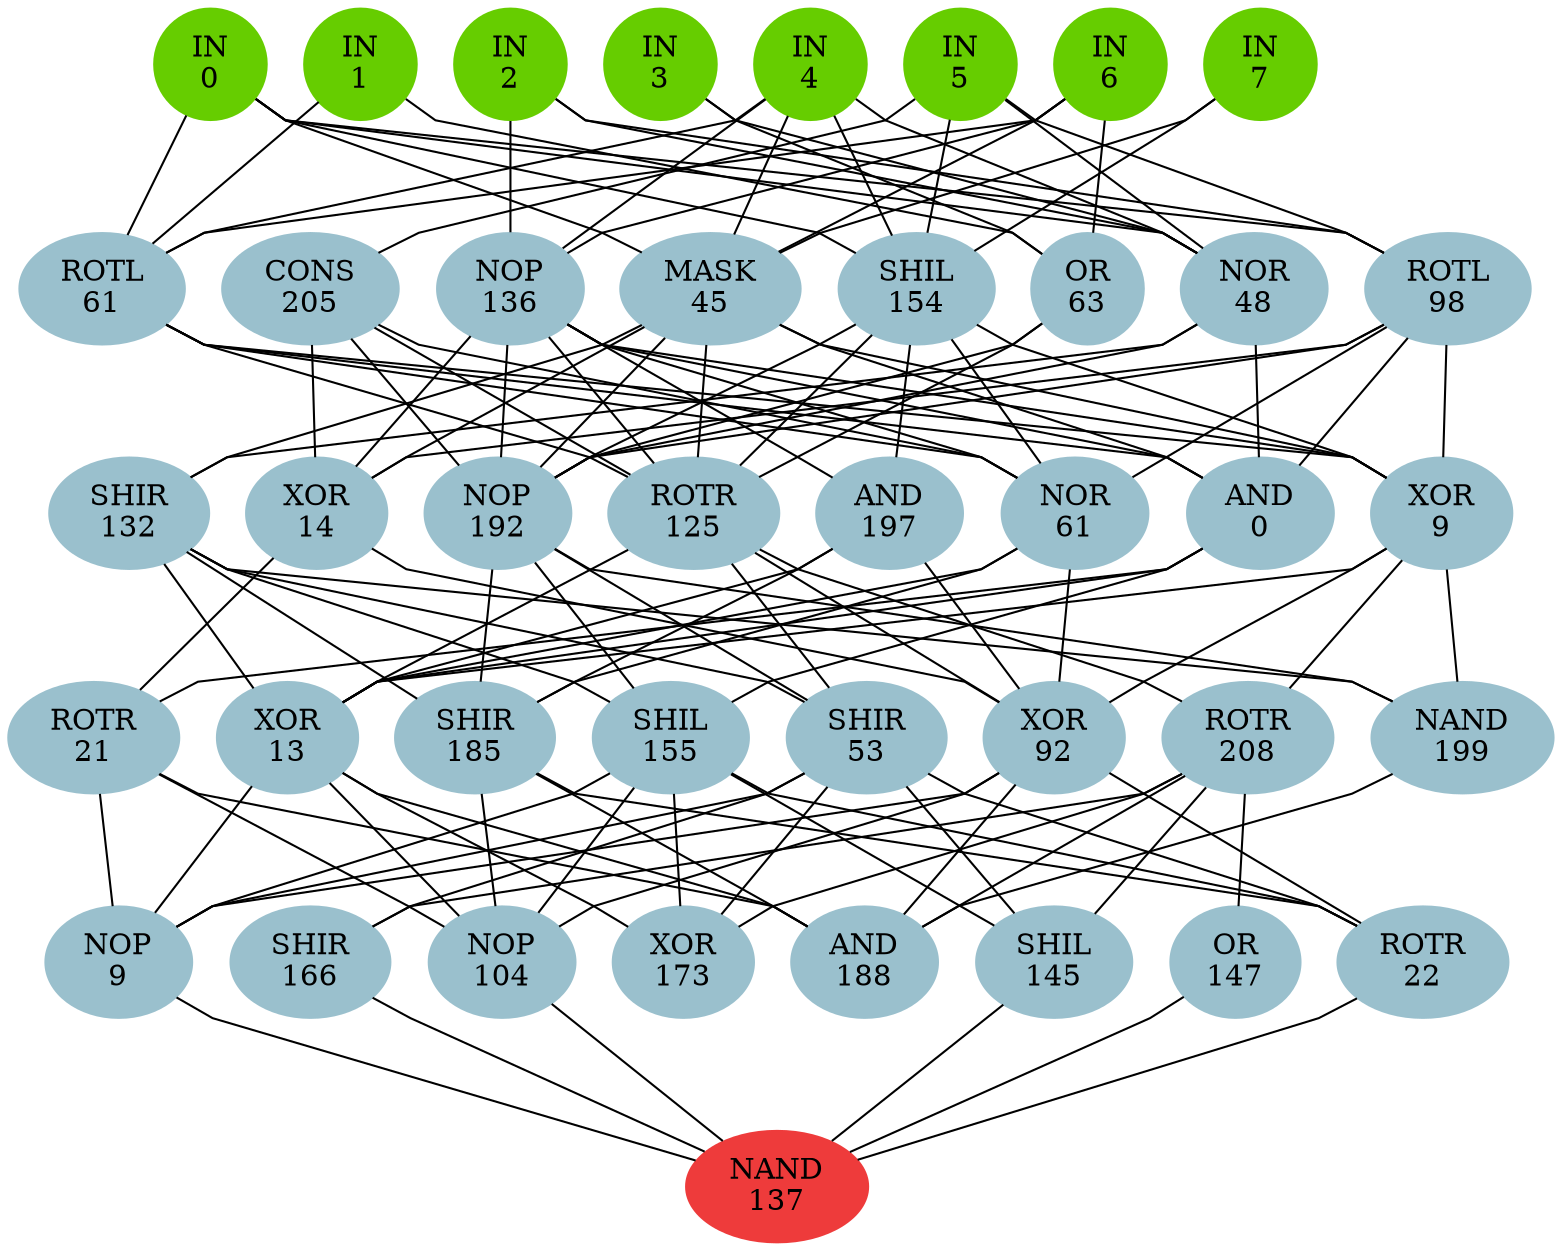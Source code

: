 graph EACircuit {
rankdir=BT;
ranksep=0.75;
ordering=out;
splines=polyline;
node [style=filled, color=lightblue2];

{ rank=same;
node [color=chartreuse3];
"-1_0"[label="IN\n0"];
node [color=chartreuse3];
"-1_1"[label="IN\n1"];
node [color=chartreuse3];
"-1_2"[label="IN\n2"];
node [color=chartreuse3];
"-1_3"[label="IN\n3"];
node [color=chartreuse3];
"-1_4"[label="IN\n4"];
node [color=chartreuse3];
"-1_5"[label="IN\n5"];
node [color=chartreuse3];
"-1_6"[label="IN\n6"];
node [color=chartreuse3];
"-1_7"[label="IN\n7"];
}
{ rank=same;
node [color=lightblue3];
"0_0"[label="ROTL\n61"];
node [color=lightblue3];
"0_1"[label="CONS\n205"];
node [color=lightblue3];
"0_2"[label="NOP\n136"];
node [color=lightblue3];
"0_3"[label="MASK\n45"];
node [color=lightblue3];
"0_4"[label="SHIL\n154"];
node [color=lightblue3];
"0_5"[label="OR\n63"];
node [color=lightblue3];
"0_6"[label="NOR\n48"];
node [color=lightblue3];
"0_7"[label="ROTL\n98"];
}
{ rank=same;
node [color=lightblue3];
"1_0"[label="SHIR\n132"];
node [color=lightblue3];
"1_1"[label="XOR\n14"];
node [color=lightblue3];
"1_2"[label="NOP\n192"];
node [color=lightblue3];
"1_3"[label="ROTR\n125"];
node [color=lightblue3];
"1_4"[label="AND\n197"];
node [color=lightblue3];
"1_5"[label="NOR\n61"];
node [color=lightblue3];
"1_6"[label="AND\n0"];
node [color=lightblue3];
"1_7"[label="XOR\n9"];
}
{ rank=same;
node [color=lightblue3];
"2_0"[label="ROTR\n21"];
node [color=lightblue3];
"2_1"[label="XOR\n13"];
node [color=lightblue3];
"2_2"[label="SHIR\n185"];
node [color=lightblue3];
"2_3"[label="SHIL\n155"];
node [color=lightblue3];
"2_4"[label="SHIR\n53"];
node [color=lightblue3];
"2_5"[label="XOR\n92"];
node [color=lightblue3];
"2_6"[label="ROTR\n208"];
node [color=lightblue3];
"2_7"[label="NAND\n199"];
}
{ rank=same;
node [color=lightblue3];
"3_0"[label="NOP\n9"];
node [color=lightblue3];
"3_1"[label="SHIR\n166"];
node [color=lightblue3];
"3_2"[label="NOP\n104"];
node [color=lightblue3];
"3_3"[label="XOR\n173"];
node [color=lightblue3];
"3_4"[label="AND\n188"];
node [color=lightblue3];
"3_5"[label="SHIL\n145"];
node [color=lightblue3];
"3_6"[label="OR\n147"];
node [color=lightblue3];
"3_7"[label="ROTR\n22"];
}
{ rank=same;
node [color=brown2];
"4_0"[label="NAND\n137"];
}
edge[style=invis];
"-1_0" -- "-1_1" -- "-1_2" -- "-1_3" -- "-1_4" -- "-1_5" -- "-1_6" -- "-1_7";
"0_0" -- "0_1" -- "0_2" -- "0_3" -- "0_4" -- "0_5" -- "0_6" -- "0_7";
"1_0" -- "1_1" -- "1_2" -- "1_3" -- "1_4" -- "1_5" -- "1_6" -- "1_7";
"2_0" -- "2_1" -- "2_2" -- "2_3" -- "2_4" -- "2_5" -- "2_6" -- "2_7";
"3_0" -- "3_1" -- "3_2" -- "3_3" -- "3_4" -- "3_5" -- "3_6" -- "3_7";
"4_0" -- "4_0";
edge[style=solid];
"0_0" -- "-1_0";
"0_0" -- "-1_1";
"0_0" -- "-1_4";
"0_0" -- "-1_6";
"0_1" -- "-1_5";
"0_2" -- "-1_2";
"0_2" -- "-1_4";
"0_2" -- "-1_6";
"0_3" -- "-1_0";
"0_3" -- "-1_4";
"0_3" -- "-1_6";
"0_3" -- "-1_7";
"0_4" -- "-1_0";
"0_4" -- "-1_4";
"0_4" -- "-1_5";
"0_4" -- "-1_7";
"0_5" -- "-1_1";
"0_5" -- "-1_3";
"0_5" -- "-1_6";
"0_6" -- "-1_0";
"0_6" -- "-1_2";
"0_6" -- "-1_3";
"0_6" -- "-1_4";
"0_6" -- "-1_5";
"0_7" -- "-1_0";
"0_7" -- "-1_2";
"0_7" -- "-1_5";
"1_0" -- "0_3";
"1_0" -- "0_6";
"1_1" -- "0_1";
"1_1" -- "0_2";
"1_1" -- "0_3";
"1_1" -- "0_7";
"1_2" -- "0_1";
"1_2" -- "0_2";
"1_2" -- "0_3";
"1_2" -- "0_4";
"1_2" -- "0_5";
"1_2" -- "0_6";
"1_2" -- "0_7";
"1_3" -- "0_0";
"1_3" -- "0_1";
"1_3" -- "0_2";
"1_3" -- "0_3";
"1_3" -- "0_4";
"1_3" -- "0_5";
"1_4" -- "0_2";
"1_4" -- "0_4";
"1_5" -- "0_0";
"1_5" -- "0_1";
"1_5" -- "0_2";
"1_5" -- "0_4";
"1_5" -- "0_7";
"1_6" -- "0_0";
"1_6" -- "0_2";
"1_6" -- "0_3";
"1_6" -- "0_6";
"1_6" -- "0_7";
"1_7" -- "0_0";
"1_7" -- "0_2";
"1_7" -- "0_3";
"1_7" -- "0_4";
"1_7" -- "0_7";
"2_0" -- "1_1";
"2_0" -- "1_6";
"2_1" -- "1_0";
"2_1" -- "1_3";
"2_1" -- "1_4";
"2_1" -- "1_5";
"2_1" -- "1_6";
"2_1" -- "1_7";
"2_2" -- "1_0";
"2_2" -- "1_2";
"2_2" -- "1_4";
"2_2" -- "1_5";
"2_3" -- "1_0";
"2_3" -- "1_2";
"2_3" -- "1_6";
"2_4" -- "1_0";
"2_4" -- "1_2";
"2_4" -- "1_3";
"2_5" -- "1_1";
"2_5" -- "1_3";
"2_5" -- "1_4";
"2_5" -- "1_5";
"2_5" -- "1_7";
"2_6" -- "1_3";
"2_6" -- "1_7";
"2_7" -- "1_0";
"2_7" -- "1_2";
"2_7" -- "1_7";
"3_0" -- "2_0";
"3_0" -- "2_1";
"3_0" -- "2_3";
"3_0" -- "2_4";
"3_0" -- "2_5";
"3_1" -- "2_4";
"3_1" -- "2_6";
"3_2" -- "2_0";
"3_2" -- "2_1";
"3_2" -- "2_2";
"3_2" -- "2_3";
"3_2" -- "2_5";
"3_3" -- "2_1";
"3_3" -- "2_3";
"3_3" -- "2_4";
"3_3" -- "2_6";
"3_4" -- "2_0";
"3_4" -- "2_1";
"3_4" -- "2_2";
"3_4" -- "2_5";
"3_4" -- "2_6";
"3_4" -- "2_7";
"3_5" -- "2_3";
"3_5" -- "2_4";
"3_5" -- "2_6";
"3_6" -- "2_6";
"3_7" -- "2_2";
"3_7" -- "2_3";
"3_7" -- "2_4";
"3_7" -- "2_5";
"4_0" -- "3_0";
"4_0" -- "3_1";
"4_0" -- "3_2";
"4_0" -- "3_5";
"4_0" -- "3_6";
"4_0" -- "3_7";
}